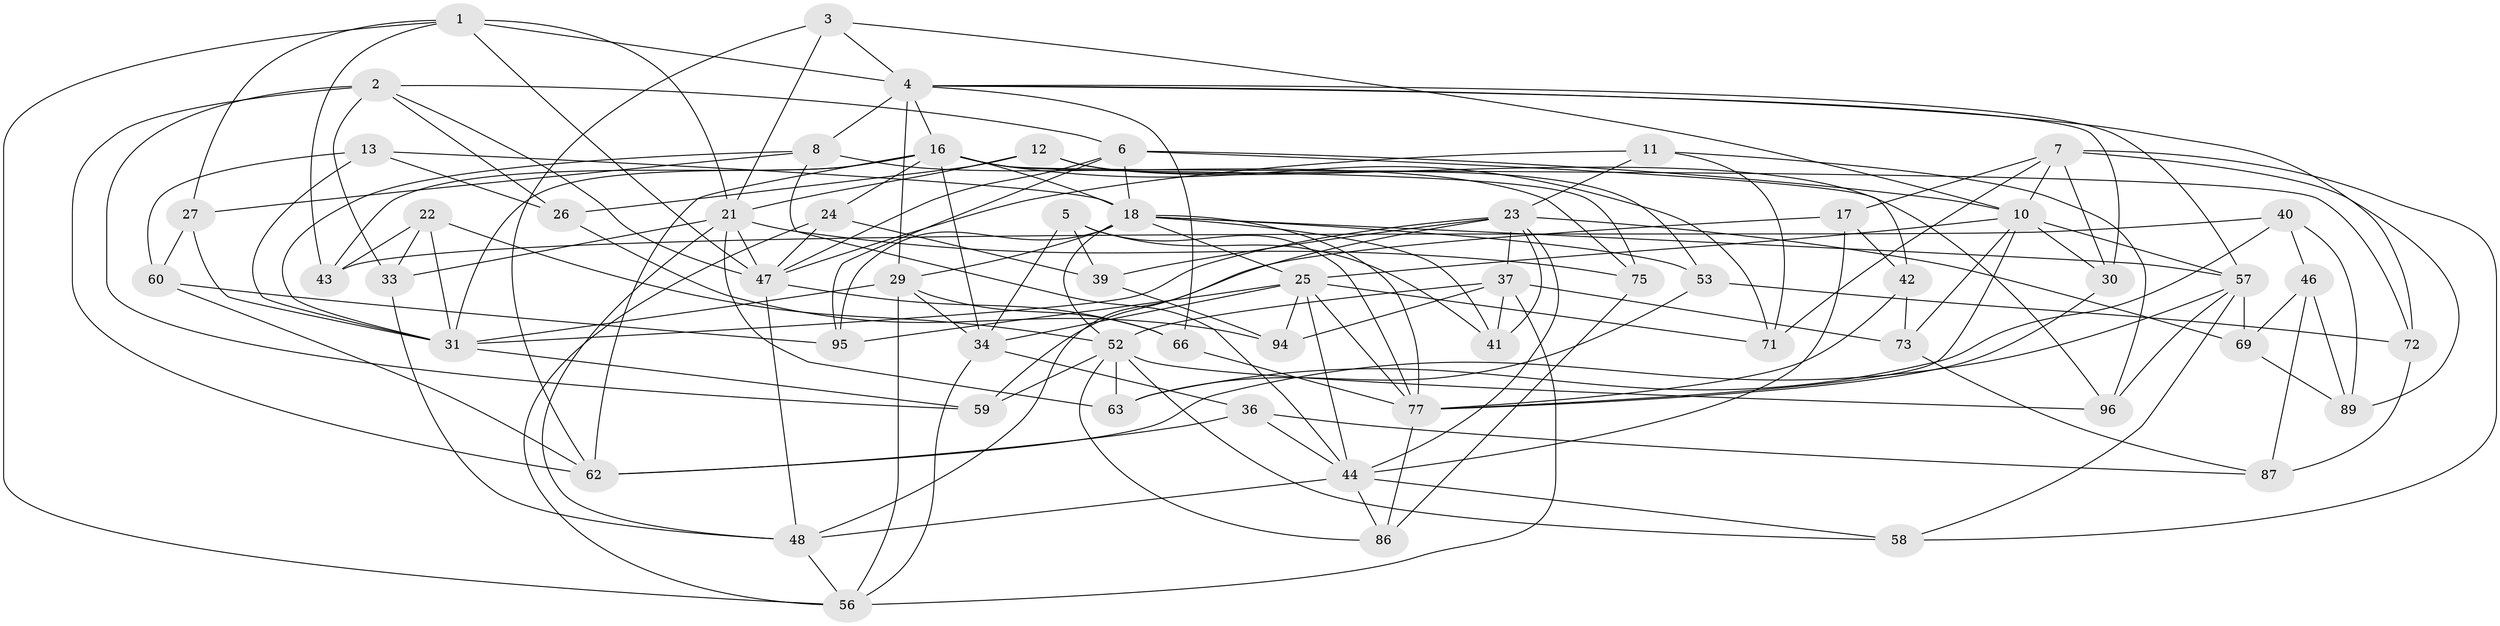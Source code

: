 // original degree distribution, {4: 1.0}
// Generated by graph-tools (version 1.1) at 2025/20/03/04/25 18:20:45]
// undirected, 60 vertices, 159 edges
graph export_dot {
graph [start="1"]
  node [color=gray90,style=filled];
  1 [super="+91"];
  2 [super="+81"];
  3;
  4 [super="+68+76+9"];
  5;
  6 [super="+54"];
  7 [super="+14"];
  8 [super="+78"];
  10 [super="+15"];
  11;
  12;
  13;
  16 [super="+19+50+38"];
  17;
  18 [super="+20"];
  21 [super="+79"];
  22;
  23 [super="+92+55"];
  24;
  25 [super="+35+83"];
  26;
  27;
  29 [super="+100"];
  30;
  31 [super="+65"];
  33;
  34 [super="+45"];
  36;
  37 [super="+49"];
  39;
  40;
  41;
  42;
  43;
  44 [super="+85+51"];
  46;
  47 [super="+61"];
  48 [super="+88"];
  52 [super="+64+74"];
  53;
  56 [super="+70"];
  57 [super="+90+97"];
  58;
  59;
  60;
  62 [super="+80"];
  63;
  66;
  69;
  71;
  72;
  73;
  75;
  77 [super="+93"];
  86;
  87;
  89;
  94;
  95;
  96;
  1 -- 56;
  1 -- 4;
  1 -- 27;
  1 -- 43;
  1 -- 21;
  1 -- 47;
  2 -- 47;
  2 -- 33;
  2 -- 62;
  2 -- 26;
  2 -- 59;
  2 -- 6;
  3 -- 62;
  3 -- 21;
  3 -- 4;
  3 -- 10;
  4 -- 8 [weight=2];
  4 -- 72;
  4 -- 57;
  4 -- 66;
  4 -- 29;
  4 -- 16;
  4 -- 30;
  5 -- 39;
  5 -- 41;
  5 -- 77;
  5 -- 34;
  6 -- 42;
  6 -- 95;
  6 -- 10;
  6 -- 18;
  6 -- 47;
  7 -- 58;
  7 -- 30;
  7 -- 10;
  7 -- 89;
  7 -- 71;
  7 -- 17;
  8 -- 75;
  8 -- 27;
  8 -- 44;
  8 -- 31;
  10 -- 77;
  10 -- 57;
  10 -- 30;
  10 -- 73;
  10 -- 25;
  11 -- 96;
  11 -- 71;
  11 -- 23;
  11 -- 47;
  12 -- 96;
  12 -- 26;
  12 -- 53;
  12 -- 21;
  13 -- 60;
  13 -- 31;
  13 -- 26;
  13 -- 18;
  16 -- 43;
  16 -- 24;
  16 -- 72;
  16 -- 71;
  16 -- 18;
  16 -- 34;
  16 -- 75;
  16 -- 62;
  16 -- 31;
  17 -- 42;
  17 -- 59;
  17 -- 44;
  18 -- 29;
  18 -- 41;
  18 -- 77;
  18 -- 52;
  18 -- 53;
  18 -- 25;
  18 -- 95;
  18 -- 57 [weight=2];
  21 -- 48;
  21 -- 33;
  21 -- 75;
  21 -- 63;
  21 -- 47;
  22 -- 33;
  22 -- 31;
  22 -- 43;
  22 -- 52;
  23 -- 69;
  23 -- 39;
  23 -- 48;
  23 -- 31;
  23 -- 41;
  23 -- 44;
  23 -- 37;
  24 -- 39;
  24 -- 47;
  24 -- 56;
  25 -- 34;
  25 -- 95;
  25 -- 77;
  25 -- 94;
  25 -- 71;
  25 -- 44;
  26 -- 94;
  27 -- 60;
  27 -- 31;
  29 -- 66;
  29 -- 56;
  29 -- 34;
  29 -- 31;
  30 -- 77;
  31 -- 59;
  33 -- 48;
  34 -- 56;
  34 -- 36;
  36 -- 87;
  36 -- 62;
  36 -- 44;
  37 -- 73;
  37 -- 41;
  37 -- 94;
  37 -- 52;
  37 -- 56;
  39 -- 94;
  40 -- 43;
  40 -- 89;
  40 -- 46;
  40 -- 63;
  42 -- 73;
  42 -- 77;
  44 -- 86;
  44 -- 48;
  44 -- 58;
  46 -- 87;
  46 -- 89;
  46 -- 69;
  47 -- 48;
  47 -- 66;
  48 -- 56;
  52 -- 86;
  52 -- 58;
  52 -- 59;
  52 -- 96;
  52 -- 63;
  53 -- 72;
  53 -- 63;
  57 -- 69;
  57 -- 58;
  57 -- 96;
  57 -- 62;
  60 -- 95;
  60 -- 62;
  66 -- 77;
  69 -- 89;
  72 -- 87;
  73 -- 87;
  75 -- 86;
  77 -- 86;
}
